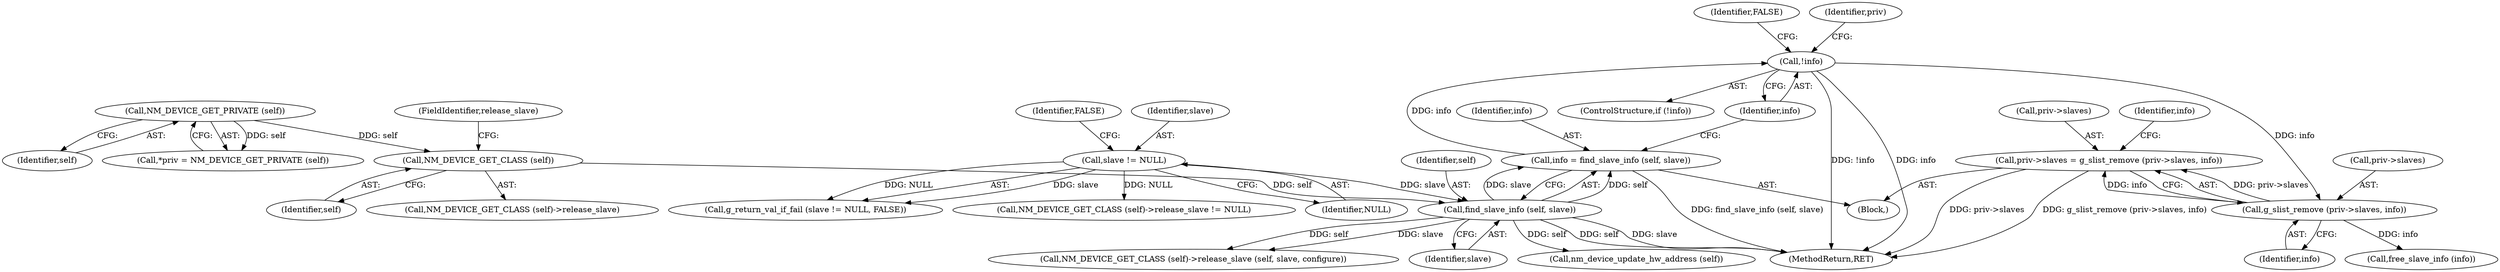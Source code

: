 digraph "0_NetworkManager_d5fc88e573fa58b93034b04d35a2454f5d28cad9@API" {
"1001096" [label="(Call,priv->slaves = g_slist_remove (priv->slaves, info))"];
"1001100" [label="(Call,g_slist_remove (priv->slaves, info))"];
"1001092" [label="(Call,!info)"];
"1001086" [label="(Call,info = find_slave_info (self, slave))"];
"1001088" [label="(Call,find_slave_info (self, slave))"];
"1001081" [label="(Call,NM_DEVICE_GET_CLASS (self))"];
"1001066" [label="(Call,NM_DEVICE_GET_PRIVATE (self))"];
"1001074" [label="(Call,slave != NULL)"];
"1001086" [label="(Call,info = find_slave_info (self, slave))"];
"1001080" [label="(Call,NM_DEVICE_GET_CLASS (self)->release_slave)"];
"1001148" [label="(Call,nm_device_update_hw_address (self))"];
"1001074" [label="(Call,slave != NULL)"];
"1001100" [label="(Call,g_slist_remove (priv->slaves, info))"];
"1001091" [label="(ControlStructure,if (!info))"];
"1001089" [label="(Identifier,self)"];
"1001092" [label="(Call,!info)"];
"1001096" [label="(Call,priv->slaves = g_slist_remove (priv->slaves, info))"];
"1001097" [label="(Call,priv->slaves)"];
"1001095" [label="(Identifier,FALSE)"];
"1001083" [label="(FieldIdentifier,release_slave)"];
"1001073" [label="(Call,g_return_val_if_fail (slave != NULL, FALSE))"];
"1001062" [label="(Block,)"];
"1001064" [label="(Call,*priv = NM_DEVICE_GET_PRIVATE (self))"];
"1001101" [label="(Call,priv->slaves)"];
"1001104" [label="(Identifier,info)"];
"1001098" [label="(Identifier,priv)"];
"1001093" [label="(Identifier,info)"];
"1001079" [label="(Call,NM_DEVICE_GET_CLASS (self)->release_slave != NULL)"];
"1001067" [label="(Identifier,self)"];
"1001075" [label="(Identifier,slave)"];
"1001088" [label="(Call,find_slave_info (self, slave))"];
"1001087" [label="(Identifier,info)"];
"1001082" [label="(Identifier,self)"];
"1001077" [label="(Identifier,FALSE)"];
"1001112" [label="(Call,NM_DEVICE_GET_CLASS (self)->release_slave (self, slave, configure))"];
"1001090" [label="(Identifier,slave)"];
"1001081" [label="(Call,NM_DEVICE_GET_CLASS (self))"];
"1001066" [label="(Call,NM_DEVICE_GET_PRIVATE (self))"];
"1001146" [label="(Call,free_slave_info (info))"];
"1001076" [label="(Identifier,NULL)"];
"1007368" [label="(MethodReturn,RET)"];
"1001107" [label="(Identifier,info)"];
"1001096" -> "1001062"  [label="AST: "];
"1001096" -> "1001100"  [label="CFG: "];
"1001097" -> "1001096"  [label="AST: "];
"1001100" -> "1001096"  [label="AST: "];
"1001107" -> "1001096"  [label="CFG: "];
"1001096" -> "1007368"  [label="DDG: priv->slaves"];
"1001096" -> "1007368"  [label="DDG: g_slist_remove (priv->slaves, info)"];
"1001100" -> "1001096"  [label="DDG: priv->slaves"];
"1001100" -> "1001096"  [label="DDG: info"];
"1001100" -> "1001104"  [label="CFG: "];
"1001101" -> "1001100"  [label="AST: "];
"1001104" -> "1001100"  [label="AST: "];
"1001092" -> "1001100"  [label="DDG: info"];
"1001100" -> "1001146"  [label="DDG: info"];
"1001092" -> "1001091"  [label="AST: "];
"1001092" -> "1001093"  [label="CFG: "];
"1001093" -> "1001092"  [label="AST: "];
"1001095" -> "1001092"  [label="CFG: "];
"1001098" -> "1001092"  [label="CFG: "];
"1001092" -> "1007368"  [label="DDG: !info"];
"1001092" -> "1007368"  [label="DDG: info"];
"1001086" -> "1001092"  [label="DDG: info"];
"1001086" -> "1001062"  [label="AST: "];
"1001086" -> "1001088"  [label="CFG: "];
"1001087" -> "1001086"  [label="AST: "];
"1001088" -> "1001086"  [label="AST: "];
"1001093" -> "1001086"  [label="CFG: "];
"1001086" -> "1007368"  [label="DDG: find_slave_info (self, slave)"];
"1001088" -> "1001086"  [label="DDG: self"];
"1001088" -> "1001086"  [label="DDG: slave"];
"1001088" -> "1001090"  [label="CFG: "];
"1001089" -> "1001088"  [label="AST: "];
"1001090" -> "1001088"  [label="AST: "];
"1001088" -> "1007368"  [label="DDG: self"];
"1001088" -> "1007368"  [label="DDG: slave"];
"1001081" -> "1001088"  [label="DDG: self"];
"1001074" -> "1001088"  [label="DDG: slave"];
"1001088" -> "1001112"  [label="DDG: self"];
"1001088" -> "1001112"  [label="DDG: slave"];
"1001088" -> "1001148"  [label="DDG: self"];
"1001081" -> "1001080"  [label="AST: "];
"1001081" -> "1001082"  [label="CFG: "];
"1001082" -> "1001081"  [label="AST: "];
"1001083" -> "1001081"  [label="CFG: "];
"1001066" -> "1001081"  [label="DDG: self"];
"1001066" -> "1001064"  [label="AST: "];
"1001066" -> "1001067"  [label="CFG: "];
"1001067" -> "1001066"  [label="AST: "];
"1001064" -> "1001066"  [label="CFG: "];
"1001066" -> "1001064"  [label="DDG: self"];
"1001074" -> "1001073"  [label="AST: "];
"1001074" -> "1001076"  [label="CFG: "];
"1001075" -> "1001074"  [label="AST: "];
"1001076" -> "1001074"  [label="AST: "];
"1001077" -> "1001074"  [label="CFG: "];
"1001074" -> "1001073"  [label="DDG: slave"];
"1001074" -> "1001073"  [label="DDG: NULL"];
"1001074" -> "1001079"  [label="DDG: NULL"];
}
